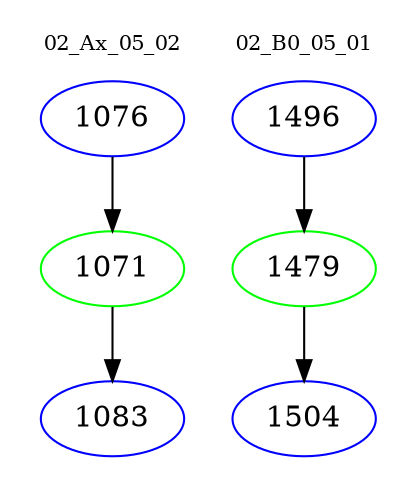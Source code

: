 digraph{
subgraph cluster_0 {
color = white
label = "02_Ax_05_02";
fontsize=10;
T0_1076 [label="1076", color="blue"]
T0_1076 -> T0_1071 [color="black"]
T0_1071 [label="1071", color="green"]
T0_1071 -> T0_1083 [color="black"]
T0_1083 [label="1083", color="blue"]
}
subgraph cluster_1 {
color = white
label = "02_B0_05_01";
fontsize=10;
T1_1496 [label="1496", color="blue"]
T1_1496 -> T1_1479 [color="black"]
T1_1479 [label="1479", color="green"]
T1_1479 -> T1_1504 [color="black"]
T1_1504 [label="1504", color="blue"]
}
}
